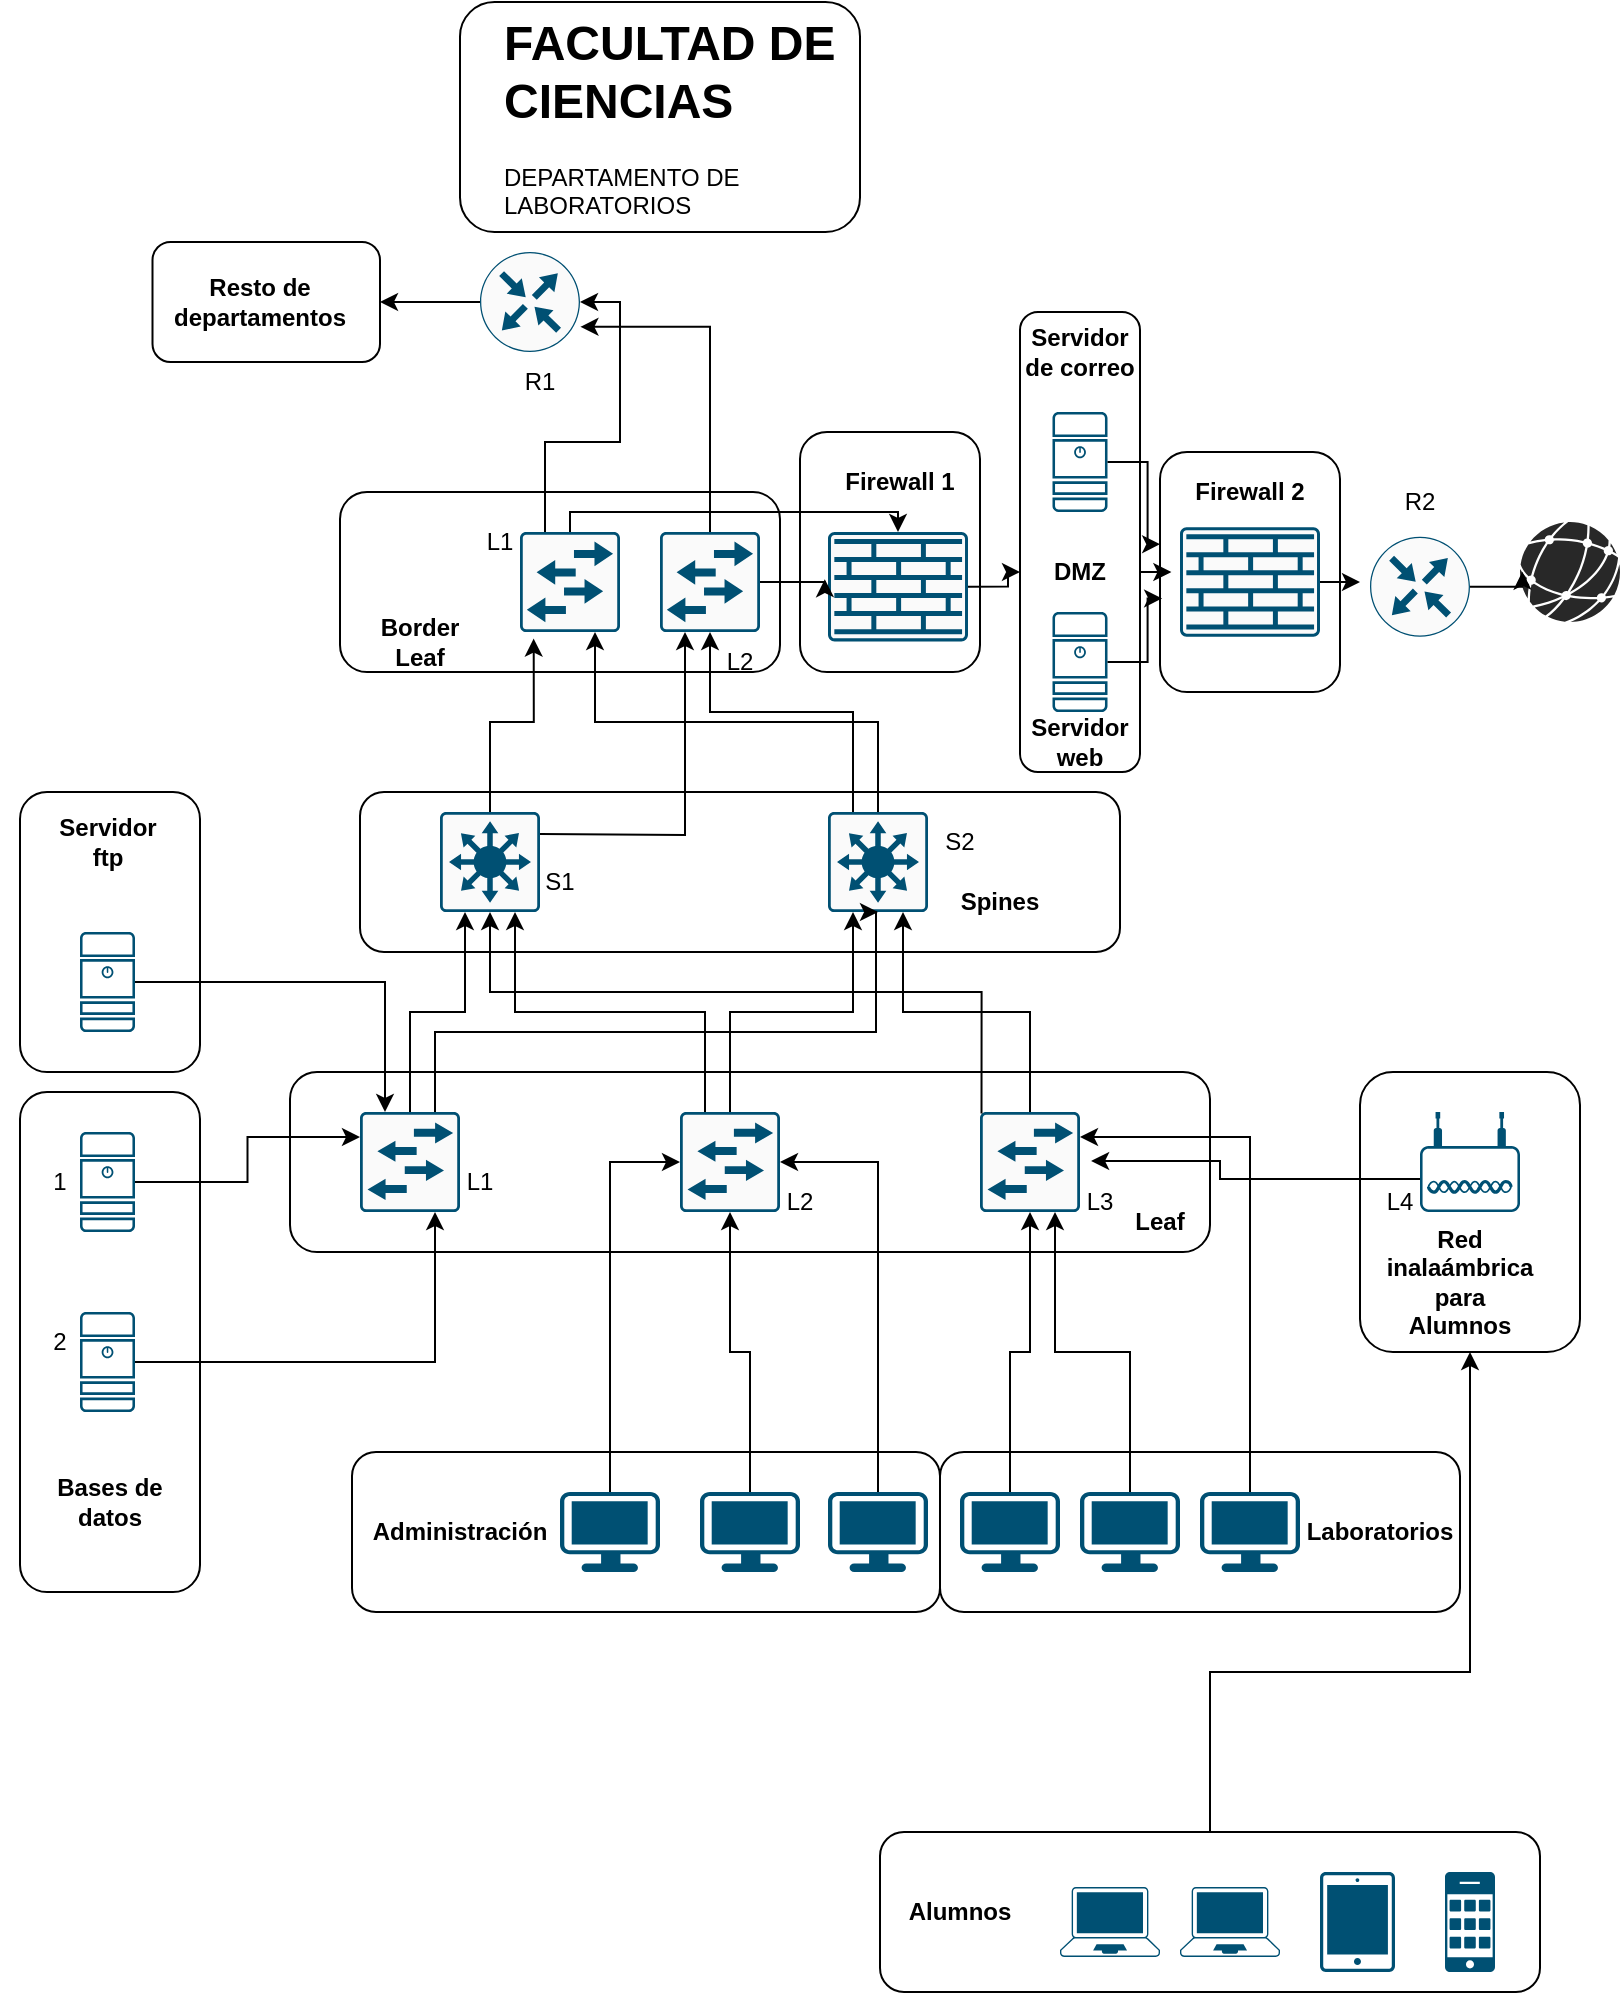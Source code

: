 <mxfile version="26.2.15">
  <diagram name="Page-1" id="e-2AQXyxl9U2zlGf_Pc-">
    <mxGraphModel dx="1678" dy="989" grid="1" gridSize="10" guides="0" tooltips="1" connect="1" arrows="1" fold="1" page="1" pageScale="1" pageWidth="827" pageHeight="1169" math="0" shadow="0">
      <root>
        <mxCell id="0" />
        <mxCell id="1" parent="0" />
        <mxCell id="KaEyTNgm47ZqdqgITIoc-41" value="" style="rounded=1;whiteSpace=wrap;html=1;" parent="1" vertex="1">
          <mxGeometry x="230" y="15" width="200" height="115" as="geometry" />
        </mxCell>
        <mxCell id="KaEyTNgm47ZqdqgITIoc-33" value="" style="rounded=1;whiteSpace=wrap;html=1;direction=south;" parent="1" vertex="1">
          <mxGeometry x="580" y="240" width="90" height="120" as="geometry" />
        </mxCell>
        <mxCell id="KaEyTNgm47ZqdqgITIoc-21" value="" style="rounded=1;whiteSpace=wrap;html=1;direction=south;" parent="1" vertex="1">
          <mxGeometry x="510" y="170" width="60" height="230" as="geometry" />
        </mxCell>
        <mxCell id="KaEyTNgm47ZqdqgITIoc-16" value="" style="rounded=1;whiteSpace=wrap;html=1;direction=south;" parent="1" vertex="1">
          <mxGeometry x="10" y="410" width="90" height="140" as="geometry" />
        </mxCell>
        <mxCell id="KaEyTNgm47ZqdqgITIoc-10" value="" style="rounded=1;whiteSpace=wrap;html=1;direction=south;" parent="1" vertex="1">
          <mxGeometry x="10" y="560" width="90" height="250" as="geometry" />
        </mxCell>
        <mxCell id="P-fe_rDrfP4EoNyJaT5H-2" style="edgeStyle=orthogonalEdgeStyle;rounded=0;orthogonalLoop=1;jettySize=auto;html=1;exitX=0.5;exitY=0;exitDx=0;exitDy=0;entryX=0.5;entryY=1;entryDx=0;entryDy=0;" parent="1" source="KaEyTNgm47ZqdqgITIoc-6" target="RwLCjtJhmah4xKhYauVf-77" edge="1">
          <mxGeometry relative="1" as="geometry">
            <Array as="points">
              <mxPoint x="605" y="850" />
              <mxPoint x="735" y="850" />
            </Array>
          </mxGeometry>
        </mxCell>
        <mxCell id="KaEyTNgm47ZqdqgITIoc-6" value="" style="rounded=1;whiteSpace=wrap;html=1;" parent="1" vertex="1">
          <mxGeometry x="440" y="930" width="330" height="80" as="geometry" />
        </mxCell>
        <mxCell id="RwLCjtJhmah4xKhYauVf-77" value="" style="rounded=1;whiteSpace=wrap;html=1;" parent="1" vertex="1">
          <mxGeometry x="680" y="550" width="110" height="140" as="geometry" />
        </mxCell>
        <mxCell id="RwLCjtJhmah4xKhYauVf-72" value="" style="rounded=1;whiteSpace=wrap;html=1;" parent="1" vertex="1">
          <mxGeometry x="470" y="740" width="260" height="80" as="geometry" />
        </mxCell>
        <mxCell id="RwLCjtJhmah4xKhYauVf-73" value="" style="rounded=1;whiteSpace=wrap;html=1;" parent="1" vertex="1">
          <mxGeometry x="176" y="740" width="294" height="80" as="geometry" />
        </mxCell>
        <mxCell id="RwLCjtJhmah4xKhYauVf-63" value="" style="rounded=1;whiteSpace=wrap;html=1;direction=south;" parent="1" vertex="1">
          <mxGeometry x="400" y="230" width="90" height="120" as="geometry" />
        </mxCell>
        <mxCell id="RwLCjtJhmah4xKhYauVf-60" value="" style="rounded=1;whiteSpace=wrap;html=1;" parent="1" vertex="1">
          <mxGeometry x="170" y="260" width="220" height="90" as="geometry" />
        </mxCell>
        <mxCell id="RwLCjtJhmah4xKhYauVf-58" value="" style="rounded=1;whiteSpace=wrap;html=1;" parent="1" vertex="1">
          <mxGeometry x="180" y="410" width="380" height="80" as="geometry" />
        </mxCell>
        <mxCell id="RwLCjtJhmah4xKhYauVf-54" value="" style="rounded=1;whiteSpace=wrap;html=1;" parent="1" vertex="1">
          <mxGeometry x="145" y="550" width="460" height="90" as="geometry" />
        </mxCell>
        <mxCell id="RwLCjtJhmah4xKhYauVf-1" value="" style="points=[[0.03,0.03,0],[0.5,0,0],[0.97,0.03,0],[1,0.4,0],[0.97,0.745,0],[0.5,1,0],[0.03,0.745,0],[0,0.4,0]];verticalLabelPosition=bottom;sketch=0;html=1;verticalAlign=top;aspect=fixed;align=center;pointerEvents=1;shape=mxgraph.cisco19.workstation;fillColor=#005073;strokeColor=none;" parent="1" vertex="1">
          <mxGeometry x="540" y="760" width="50" height="40" as="geometry" />
        </mxCell>
        <mxCell id="RwLCjtJhmah4xKhYauVf-2" value="" style="points=[[0.03,0.03,0],[0.5,0,0],[0.97,0.03,0],[1,0.4,0],[0.97,0.745,0],[0.5,1,0],[0.03,0.745,0],[0,0.4,0]];verticalLabelPosition=bottom;sketch=0;html=1;verticalAlign=top;aspect=fixed;align=center;pointerEvents=1;shape=mxgraph.cisco19.workstation;fillColor=#005073;strokeColor=none;" parent="1" vertex="1">
          <mxGeometry x="480" y="760" width="50" height="40" as="geometry" />
        </mxCell>
        <mxCell id="RwLCjtJhmah4xKhYauVf-3" value="" style="points=[[0.03,0.03,0],[0.5,0,0],[0.97,0.03,0],[1,0.4,0],[0.97,0.745,0],[0.5,1,0],[0.03,0.745,0],[0,0.4,0]];verticalLabelPosition=bottom;sketch=0;html=1;verticalAlign=top;aspect=fixed;align=center;pointerEvents=1;shape=mxgraph.cisco19.workstation;fillColor=#005073;strokeColor=none;" parent="1" vertex="1">
          <mxGeometry x="600" y="760" width="50" height="40" as="geometry" />
        </mxCell>
        <mxCell id="RwLCjtJhmah4xKhYauVf-6" value="" style="sketch=0;points=[[0.015,0.015,0],[0.985,0.015,0],[0.985,0.985,0],[0.015,0.985,0],[0.25,0,0],[0.5,0,0],[0.75,0,0],[1,0.25,0],[1,0.5,0],[1,0.75,0],[0.75,1,0],[0.5,1,0],[0.25,1,0],[0,0.75,0],[0,0.5,0],[0,0.25,0]];verticalLabelPosition=bottom;html=1;verticalAlign=top;aspect=fixed;align=center;pointerEvents=1;shape=mxgraph.cisco19.rect;prIcon=l3_switch;fillColor=#FAFAFA;strokeColor=#005073;" parent="1" vertex="1">
          <mxGeometry x="220" y="420" width="50" height="50" as="geometry" />
        </mxCell>
        <mxCell id="RwLCjtJhmah4xKhYauVf-7" value="" style="sketch=0;points=[[0.015,0.015,0],[0.985,0.015,0],[0.985,0.985,0],[0.015,0.985,0],[0.25,0,0],[0.5,0,0],[0.75,0,0],[1,0.25,0],[1,0.5,0],[1,0.75,0],[0.75,1,0],[0.5,1,0],[0.25,1,0],[0,0.75,0],[0,0.5,0],[0,0.25,0]];verticalLabelPosition=bottom;html=1;verticalAlign=top;aspect=fixed;align=center;pointerEvents=1;shape=mxgraph.cisco19.rect;prIcon=l3_switch;fillColor=#FAFAFA;strokeColor=#005073;" parent="1" vertex="1">
          <mxGeometry x="414" y="420" width="50" height="50" as="geometry" />
        </mxCell>
        <mxCell id="RwLCjtJhmah4xKhYauVf-8" value="" style="sketch=0;points=[[0.015,0.015,0],[0.985,0.015,0],[0.985,0.985,0],[0.015,0.985,0],[0.25,0,0],[0.5,0,0],[0.75,0,0],[1,0.25,0],[1,0.5,0],[1,0.75,0],[0.75,1,0],[0.5,1,0],[0.25,1,0],[0,0.75,0],[0,0.5,0],[0,0.25,0]];verticalLabelPosition=bottom;html=1;verticalAlign=top;aspect=fixed;align=center;pointerEvents=1;shape=mxgraph.cisco19.rect;prIcon=l2_switch;fillColor=#FAFAFA;strokeColor=#005073;" parent="1" vertex="1">
          <mxGeometry x="180" y="570" width="50" height="50" as="geometry" />
        </mxCell>
        <mxCell id="RwLCjtJhmah4xKhYauVf-9" value="" style="sketch=0;points=[[0.015,0.015,0],[0.985,0.015,0],[0.985,0.985,0],[0.015,0.985,0],[0.25,0,0],[0.5,0,0],[0.75,0,0],[1,0.25,0],[1,0.5,0],[1,0.75,0],[0.75,1,0],[0.5,1,0],[0.25,1,0],[0,0.75,0],[0,0.5,0],[0,0.25,0]];verticalLabelPosition=bottom;html=1;verticalAlign=top;aspect=fixed;align=center;pointerEvents=1;shape=mxgraph.cisco19.rect;prIcon=l2_switch;fillColor=#FAFAFA;strokeColor=#005073;" parent="1" vertex="1">
          <mxGeometry x="340" y="570" width="50" height="50" as="geometry" />
        </mxCell>
        <mxCell id="RwLCjtJhmah4xKhYauVf-10" value="" style="sketch=0;points=[[0.015,0.015,0],[0.985,0.015,0],[0.985,0.985,0],[0.015,0.985,0],[0.25,0,0],[0.5,0,0],[0.75,0,0],[1,0.25,0],[1,0.5,0],[1,0.75,0],[0.75,1,0],[0.5,1,0],[0.25,1,0],[0,0.75,0],[0,0.5,0],[0,0.25,0]];verticalLabelPosition=bottom;html=1;verticalAlign=top;aspect=fixed;align=center;pointerEvents=1;shape=mxgraph.cisco19.server;fillColor=#005073;strokeColor=none;" parent="1" vertex="1">
          <mxGeometry x="40" y="670" width="27.5" height="50" as="geometry" />
        </mxCell>
        <mxCell id="RwLCjtJhmah4xKhYauVf-11" value="" style="sketch=0;points=[[0.015,0.015,0],[0.985,0.015,0],[0.985,0.985,0],[0.015,0.985,0],[0.25,0,0],[0.5,0,0],[0.75,0,0],[1,0.25,0],[1,0.5,0],[1,0.75,0],[0.75,1,0],[0.5,1,0],[0.25,1,0],[0,0.75,0],[0,0.5,0],[0,0.25,0]];verticalLabelPosition=bottom;html=1;verticalAlign=top;aspect=fixed;align=center;pointerEvents=1;shape=mxgraph.cisco19.server;fillColor=#005073;strokeColor=none;" parent="1" vertex="1">
          <mxGeometry x="40" y="580" width="27.5" height="50" as="geometry" />
        </mxCell>
        <mxCell id="RwLCjtJhmah4xKhYauVf-14" value="" style="sketch=0;points=[[0.015,0.015,0],[0.985,0.015,0],[0.985,0.985,0],[0.015,0.985,0],[0.25,0,0],[0.5,0,0],[0.75,0,0],[1,0.25,0],[1,0.5,0],[1,0.75,0],[0.75,1,0],[0.5,1,0],[0.25,1,0],[0,0.75,0],[0,0.5,0],[0,0.25,0]];verticalLabelPosition=bottom;html=1;verticalAlign=top;aspect=fixed;align=center;pointerEvents=1;shape=mxgraph.cisco19.rect;prIcon=l2_switch;fillColor=#FAFAFA;strokeColor=#005073;" parent="1" vertex="1">
          <mxGeometry x="490" y="570" width="50" height="50" as="geometry" />
        </mxCell>
        <mxCell id="RwLCjtJhmah4xKhYauVf-17" value="" style="sketch=0;points=[[0.5,0,0],[1,0.5,0],[0.5,1,0],[0,0.5,0],[0.145,0.145,0],[0.856,0.145,0],[0.855,0.856,0],[0.145,0.855,0]];verticalLabelPosition=bottom;html=1;verticalAlign=top;aspect=fixed;align=center;pointerEvents=1;shape=mxgraph.cisco19.rect;prIcon=router;fillColor=#FAFAFA;strokeColor=#005073;" parent="1" vertex="1">
          <mxGeometry x="685" y="282.35" width="50" height="50" as="geometry" />
        </mxCell>
        <mxCell id="KaEyTNgm47ZqdqgITIoc-39" style="edgeStyle=orthogonalEdgeStyle;rounded=0;orthogonalLoop=1;jettySize=auto;html=1;exitX=1;exitY=0.5;exitDx=0;exitDy=0;exitPerimeter=0;" parent="1" source="RwLCjtJhmah4xKhYauVf-18" edge="1">
          <mxGeometry relative="1" as="geometry">
            <mxPoint x="680.0" y="305.051" as="targetPoint" />
          </mxGeometry>
        </mxCell>
        <mxCell id="RwLCjtJhmah4xKhYauVf-18" value="" style="sketch=0;points=[[0.015,0.015,0],[0.985,0.015,0],[0.985,0.985,0],[0.015,0.985,0],[0.25,0,0],[0.5,0,0],[0.75,0,0],[1,0.25,0],[1,0.5,0],[1,0.75,0],[0.75,1,0],[0.5,1,0],[0.25,1,0],[0,0.75,0],[0,0.5,0],[0,0.25,0]];verticalLabelPosition=bottom;html=1;verticalAlign=top;aspect=fixed;align=center;pointerEvents=1;shape=mxgraph.cisco19.rect;prIcon=firewall;fillColor=#FAFAFA;strokeColor=#005073;" parent="1" vertex="1">
          <mxGeometry x="590" y="277.65" width="70" height="54.69" as="geometry" />
        </mxCell>
        <mxCell id="RwLCjtJhmah4xKhYauVf-19" value="" style="verticalLabelPosition=bottom;sketch=0;html=1;fillColor=#282828;strokeColor=none;verticalAlign=top;pointerEvents=1;align=center;shape=mxgraph.cisco_safe.security_icons.web;" parent="1" vertex="1">
          <mxGeometry x="760" y="275" width="50" height="50" as="geometry" />
        </mxCell>
        <mxCell id="RwLCjtJhmah4xKhYauVf-21" style="edgeStyle=orthogonalEdgeStyle;rounded=0;orthogonalLoop=1;jettySize=auto;html=1;exitX=1;exitY=0.5;exitDx=0;exitDy=0;exitPerimeter=0;entryX=0;entryY=0.25;entryDx=0;entryDy=0;entryPerimeter=0;" parent="1" source="RwLCjtJhmah4xKhYauVf-11" target="RwLCjtJhmah4xKhYauVf-8" edge="1">
          <mxGeometry relative="1" as="geometry" />
        </mxCell>
        <mxCell id="RwLCjtJhmah4xKhYauVf-22" style="edgeStyle=orthogonalEdgeStyle;rounded=0;orthogonalLoop=1;jettySize=auto;html=1;exitX=1;exitY=0.5;exitDx=0;exitDy=0;exitPerimeter=0;entryX=0.75;entryY=1;entryDx=0;entryDy=0;entryPerimeter=0;" parent="1" source="RwLCjtJhmah4xKhYauVf-10" target="RwLCjtJhmah4xKhYauVf-8" edge="1">
          <mxGeometry relative="1" as="geometry" />
        </mxCell>
        <mxCell id="RwLCjtJhmah4xKhYauVf-23" style="edgeStyle=orthogonalEdgeStyle;rounded=0;orthogonalLoop=1;jettySize=auto;html=1;exitX=0.5;exitY=0;exitDx=0;exitDy=0;exitPerimeter=0;entryX=0.5;entryY=1;entryDx=0;entryDy=0;entryPerimeter=0;" parent="1" source="RwLCjtJhmah4xKhYauVf-2" target="RwLCjtJhmah4xKhYauVf-14" edge="1">
          <mxGeometry relative="1" as="geometry" />
        </mxCell>
        <mxCell id="RwLCjtJhmah4xKhYauVf-24" style="edgeStyle=orthogonalEdgeStyle;rounded=0;orthogonalLoop=1;jettySize=auto;html=1;exitX=0.5;exitY=0;exitDx=0;exitDy=0;exitPerimeter=0;entryX=0.75;entryY=1;entryDx=0;entryDy=0;entryPerimeter=0;" parent="1" source="RwLCjtJhmah4xKhYauVf-1" target="RwLCjtJhmah4xKhYauVf-14" edge="1">
          <mxGeometry relative="1" as="geometry" />
        </mxCell>
        <mxCell id="RwLCjtJhmah4xKhYauVf-25" style="edgeStyle=orthogonalEdgeStyle;rounded=0;orthogonalLoop=1;jettySize=auto;html=1;exitX=0.5;exitY=0;exitDx=0;exitDy=0;exitPerimeter=0;entryX=1;entryY=0.25;entryDx=0;entryDy=0;entryPerimeter=0;" parent="1" source="RwLCjtJhmah4xKhYauVf-3" target="RwLCjtJhmah4xKhYauVf-14" edge="1">
          <mxGeometry relative="1" as="geometry" />
        </mxCell>
        <mxCell id="RwLCjtJhmah4xKhYauVf-27" value="" style="points=[[0.03,0.03,0],[0.5,0,0],[0.97,0.03,0],[1,0.4,0],[0.97,0.745,0],[0.5,1,0],[0.03,0.745,0],[0,0.4,0]];verticalLabelPosition=bottom;sketch=0;html=1;verticalAlign=top;aspect=fixed;align=center;pointerEvents=1;shape=mxgraph.cisco19.workstation;fillColor=#005073;strokeColor=none;" parent="1" vertex="1">
          <mxGeometry x="350" y="760" width="50" height="40" as="geometry" />
        </mxCell>
        <mxCell id="RwLCjtJhmah4xKhYauVf-28" value="" style="points=[[0.03,0.03,0],[0.5,0,0],[0.97,0.03,0],[1,0.4,0],[0.97,0.745,0],[0.5,1,0],[0.03,0.745,0],[0,0.4,0]];verticalLabelPosition=bottom;sketch=0;html=1;verticalAlign=top;aspect=fixed;align=center;pointerEvents=1;shape=mxgraph.cisco19.workstation;fillColor=#005073;strokeColor=none;" parent="1" vertex="1">
          <mxGeometry x="414" y="760" width="50" height="40" as="geometry" />
        </mxCell>
        <mxCell id="RwLCjtJhmah4xKhYauVf-29" value="" style="points=[[0.03,0.03,0],[0.5,0,0],[0.97,0.03,0],[1,0.4,0],[0.97,0.745,0],[0.5,1,0],[0.03,0.745,0],[0,0.4,0]];verticalLabelPosition=bottom;sketch=0;html=1;verticalAlign=top;aspect=fixed;align=center;pointerEvents=1;shape=mxgraph.cisco19.workstation;fillColor=#005073;strokeColor=none;" parent="1" vertex="1">
          <mxGeometry x="280" y="760" width="50" height="40" as="geometry" />
        </mxCell>
        <mxCell id="RwLCjtJhmah4xKhYauVf-30" style="edgeStyle=orthogonalEdgeStyle;rounded=0;orthogonalLoop=1;jettySize=auto;html=1;exitX=0.5;exitY=0;exitDx=0;exitDy=0;exitPerimeter=0;entryX=0;entryY=0.5;entryDx=0;entryDy=0;entryPerimeter=0;" parent="1" source="RwLCjtJhmah4xKhYauVf-29" target="RwLCjtJhmah4xKhYauVf-9" edge="1">
          <mxGeometry relative="1" as="geometry" />
        </mxCell>
        <mxCell id="RwLCjtJhmah4xKhYauVf-31" style="edgeStyle=orthogonalEdgeStyle;rounded=0;orthogonalLoop=1;jettySize=auto;html=1;exitX=0.5;exitY=0;exitDx=0;exitDy=0;exitPerimeter=0;entryX=0.5;entryY=1;entryDx=0;entryDy=0;entryPerimeter=0;" parent="1" source="RwLCjtJhmah4xKhYauVf-27" target="RwLCjtJhmah4xKhYauVf-9" edge="1">
          <mxGeometry relative="1" as="geometry" />
        </mxCell>
        <mxCell id="RwLCjtJhmah4xKhYauVf-32" style="edgeStyle=orthogonalEdgeStyle;rounded=0;orthogonalLoop=1;jettySize=auto;html=1;exitX=0.5;exitY=0;exitDx=0;exitDy=0;exitPerimeter=0;entryX=1;entryY=0.5;entryDx=0;entryDy=0;entryPerimeter=0;" parent="1" source="RwLCjtJhmah4xKhYauVf-28" target="RwLCjtJhmah4xKhYauVf-9" edge="1">
          <mxGeometry relative="1" as="geometry" />
        </mxCell>
        <mxCell id="RwLCjtJhmah4xKhYauVf-41" style="edgeStyle=orthogonalEdgeStyle;rounded=0;orthogonalLoop=1;jettySize=auto;html=1;exitX=0.5;exitY=0;exitDx=0;exitDy=0;exitPerimeter=0;entryX=0.25;entryY=1;entryDx=0;entryDy=0;entryPerimeter=0;" parent="1" source="RwLCjtJhmah4xKhYauVf-8" target="RwLCjtJhmah4xKhYauVf-6" edge="1">
          <mxGeometry relative="1" as="geometry" />
        </mxCell>
        <mxCell id="RwLCjtJhmah4xKhYauVf-42" style="edgeStyle=orthogonalEdgeStyle;rounded=0;orthogonalLoop=1;jettySize=auto;html=1;exitX=0.75;exitY=0;exitDx=0;exitDy=0;exitPerimeter=0;entryX=0.5;entryY=1;entryDx=0;entryDy=0;entryPerimeter=0;" parent="1" source="RwLCjtJhmah4xKhYauVf-8" target="RwLCjtJhmah4xKhYauVf-7" edge="1">
          <mxGeometry relative="1" as="geometry">
            <Array as="points">
              <mxPoint x="218" y="530" />
              <mxPoint x="438" y="530" />
              <mxPoint x="438" y="470" />
            </Array>
          </mxGeometry>
        </mxCell>
        <mxCell id="RwLCjtJhmah4xKhYauVf-43" style="edgeStyle=orthogonalEdgeStyle;rounded=0;orthogonalLoop=1;jettySize=auto;html=1;exitX=0.25;exitY=0;exitDx=0;exitDy=0;exitPerimeter=0;entryX=0.75;entryY=1;entryDx=0;entryDy=0;entryPerimeter=0;" parent="1" source="RwLCjtJhmah4xKhYauVf-9" target="RwLCjtJhmah4xKhYauVf-6" edge="1">
          <mxGeometry relative="1" as="geometry" />
        </mxCell>
        <mxCell id="RwLCjtJhmah4xKhYauVf-44" style="edgeStyle=orthogonalEdgeStyle;rounded=0;orthogonalLoop=1;jettySize=auto;html=1;exitX=0.5;exitY=0;exitDx=0;exitDy=0;exitPerimeter=0;entryX=0.25;entryY=1;entryDx=0;entryDy=0;entryPerimeter=0;" parent="1" source="RwLCjtJhmah4xKhYauVf-9" target="RwLCjtJhmah4xKhYauVf-7" edge="1">
          <mxGeometry relative="1" as="geometry" />
        </mxCell>
        <mxCell id="RwLCjtJhmah4xKhYauVf-45" style="edgeStyle=orthogonalEdgeStyle;rounded=0;orthogonalLoop=1;jettySize=auto;html=1;exitX=0.5;exitY=0;exitDx=0;exitDy=0;exitPerimeter=0;entryX=0.75;entryY=1;entryDx=0;entryDy=0;entryPerimeter=0;" parent="1" source="RwLCjtJhmah4xKhYauVf-14" target="RwLCjtJhmah4xKhYauVf-7" edge="1">
          <mxGeometry relative="1" as="geometry" />
        </mxCell>
        <mxCell id="RwLCjtJhmah4xKhYauVf-46" style="edgeStyle=orthogonalEdgeStyle;rounded=0;orthogonalLoop=1;jettySize=auto;html=1;exitX=0.015;exitY=0.015;exitDx=0;exitDy=0;exitPerimeter=0;entryX=0.5;entryY=1;entryDx=0;entryDy=0;entryPerimeter=0;" parent="1" source="RwLCjtJhmah4xKhYauVf-14" target="RwLCjtJhmah4xKhYauVf-6" edge="1">
          <mxGeometry relative="1" as="geometry">
            <Array as="points">
              <mxPoint x="491" y="510" />
              <mxPoint x="245" y="510" />
            </Array>
          </mxGeometry>
        </mxCell>
        <mxCell id="RwLCjtJhmah4xKhYauVf-47" value="" style="sketch=0;points=[[0.015,0.015,0],[0.985,0.015,0],[0.985,0.985,0],[0.015,0.985,0],[0.25,0,0],[0.5,0,0],[0.75,0,0],[1,0.25,0],[1,0.5,0],[1,0.75,0],[0.75,1,0],[0.5,1,0],[0.25,1,0],[0,0.75,0],[0,0.5,0],[0,0.25,0]];verticalLabelPosition=bottom;html=1;verticalAlign=top;aspect=fixed;align=center;pointerEvents=1;shape=mxgraph.cisco19.rect;prIcon=workgroup_switch;fillColor=#FAFAFA;strokeColor=#005073;" parent="1" vertex="1">
          <mxGeometry x="260" y="280" width="50" height="50" as="geometry" />
        </mxCell>
        <mxCell id="RwLCjtJhmah4xKhYauVf-48" style="edgeStyle=orthogonalEdgeStyle;rounded=0;orthogonalLoop=1;jettySize=auto;html=1;exitX=0.5;exitY=0;exitDx=0;exitDy=0;exitPerimeter=0;entryX=0.137;entryY=1.066;entryDx=0;entryDy=0;entryPerimeter=0;" parent="1" source="RwLCjtJhmah4xKhYauVf-6" target="RwLCjtJhmah4xKhYauVf-47" edge="1">
          <mxGeometry relative="1" as="geometry" />
        </mxCell>
        <mxCell id="RwLCjtJhmah4xKhYauVf-49" style="edgeStyle=orthogonalEdgeStyle;rounded=0;orthogonalLoop=1;jettySize=auto;html=1;exitX=0.5;exitY=0;exitDx=0;exitDy=0;exitPerimeter=0;entryX=0.75;entryY=1;entryDx=0;entryDy=0;entryPerimeter=0;" parent="1" source="RwLCjtJhmah4xKhYauVf-7" target="RwLCjtJhmah4xKhYauVf-47" edge="1">
          <mxGeometry relative="1" as="geometry">
            <Array as="points">
              <mxPoint x="439" y="375" />
              <mxPoint x="297" y="375" />
            </Array>
          </mxGeometry>
        </mxCell>
        <mxCell id="RwLCjtJhmah4xKhYauVf-53" style="edgeStyle=orthogonalEdgeStyle;rounded=0;orthogonalLoop=1;jettySize=auto;html=1;exitX=1;exitY=0.5;exitDx=0;exitDy=0;exitPerimeter=0;entryX=0.023;entryY=0.497;entryDx=0;entryDy=0;entryPerimeter=0;" parent="1" source="RwLCjtJhmah4xKhYauVf-17" target="RwLCjtJhmah4xKhYauVf-19" edge="1">
          <mxGeometry relative="1" as="geometry" />
        </mxCell>
        <mxCell id="RwLCjtJhmah4xKhYauVf-55" value="&lt;b&gt;Leaf&lt;/b&gt;" style="text;html=1;align=center;verticalAlign=middle;whiteSpace=wrap;rounded=0;" parent="1" vertex="1">
          <mxGeometry x="550" y="610" width="60" height="30" as="geometry" />
        </mxCell>
        <mxCell id="RwLCjtJhmah4xKhYauVf-59" value="&lt;b&gt;Spines&lt;/b&gt;" style="text;html=1;align=center;verticalAlign=middle;whiteSpace=wrap;rounded=0;" parent="1" vertex="1">
          <mxGeometry x="470" y="450" width="60" height="30" as="geometry" />
        </mxCell>
        <mxCell id="RwLCjtJhmah4xKhYauVf-61" value="&lt;b&gt;Border Leaf&lt;/b&gt;" style="text;html=1;align=center;verticalAlign=middle;whiteSpace=wrap;rounded=0;" parent="1" vertex="1">
          <mxGeometry x="180" y="320" width="60" height="30" as="geometry" />
        </mxCell>
        <mxCell id="RwLCjtJhmah4xKhYauVf-62" value="&lt;b&gt;Firewall 2&lt;/b&gt;" style="text;html=1;align=center;verticalAlign=middle;whiteSpace=wrap;rounded=0;" parent="1" vertex="1">
          <mxGeometry x="595" y="245" width="60" height="30" as="geometry" />
        </mxCell>
        <mxCell id="RwLCjtJhmah4xKhYauVf-69" value="" style="points=[[0.03,0.36,0],[0.18,0,0],[0.5,0.34,0],[0.82,0,0],[0.97,0.36,0],[1,0.67,0],[0.975,0.975,0],[0.5,1,0],[0.025,0.975,0],[0,0.67,0]];verticalLabelPosition=bottom;sketch=0;html=1;verticalAlign=top;aspect=fixed;align=center;pointerEvents=1;shape=mxgraph.cisco19.wireless_access_point;fillColor=#005073;strokeColor=none;" parent="1" vertex="1">
          <mxGeometry x="710" y="570" width="50" height="50" as="geometry" />
        </mxCell>
        <mxCell id="RwLCjtJhmah4xKhYauVf-70" style="edgeStyle=orthogonalEdgeStyle;rounded=0;orthogonalLoop=1;jettySize=auto;html=1;exitX=0;exitY=0.67;exitDx=0;exitDy=0;exitPerimeter=0;entryX=1.111;entryY=0.49;entryDx=0;entryDy=0;entryPerimeter=0;" parent="1" source="RwLCjtJhmah4xKhYauVf-69" target="RwLCjtJhmah4xKhYauVf-14" edge="1">
          <mxGeometry relative="1" as="geometry">
            <Array as="points">
              <mxPoint x="610" y="604" />
              <mxPoint x="610" y="594" />
            </Array>
          </mxGeometry>
        </mxCell>
        <mxCell id="RwLCjtJhmah4xKhYauVf-75" value="&lt;b&gt;Laboratorios&lt;/b&gt;" style="text;html=1;align=center;verticalAlign=middle;whiteSpace=wrap;rounded=0;" parent="1" vertex="1">
          <mxGeometry x="660" y="765" width="60" height="30" as="geometry" />
        </mxCell>
        <mxCell id="RwLCjtJhmah4xKhYauVf-76" value="&lt;b&gt;Administración&lt;/b&gt;" style="text;html=1;align=center;verticalAlign=middle;whiteSpace=wrap;rounded=0;" parent="1" vertex="1">
          <mxGeometry x="200" y="765" width="60" height="30" as="geometry" />
        </mxCell>
        <mxCell id="RwLCjtJhmah4xKhYauVf-78" value="&lt;b&gt;Red inalaámbrica para Alumnos&lt;/b&gt;" style="text;html=1;align=center;verticalAlign=middle;whiteSpace=wrap;rounded=0;" parent="1" vertex="1">
          <mxGeometry x="700" y="640" width="60" height="30" as="geometry" />
        </mxCell>
        <mxCell id="RwLCjtJhmah4xKhYauVf-79" value="" style="sketch=0;points=[[0.5,0,0],[1,0.5,0],[0.5,1,0],[0,0.5,0],[0.145,0.145,0],[0.856,0.145,0],[0.855,0.856,0],[0.145,0.855,0]];verticalLabelPosition=bottom;html=1;verticalAlign=top;aspect=fixed;align=center;pointerEvents=1;shape=mxgraph.cisco19.rect;prIcon=router;fillColor=#FAFAFA;strokeColor=#005073;" parent="1" vertex="1">
          <mxGeometry x="240" y="140" width="50" height="50" as="geometry" />
        </mxCell>
        <mxCell id="RwLCjtJhmah4xKhYauVf-80" style="edgeStyle=orthogonalEdgeStyle;rounded=0;orthogonalLoop=1;jettySize=auto;html=1;exitX=0.25;exitY=0;exitDx=0;exitDy=0;exitPerimeter=0;entryX=1;entryY=0.5;entryDx=0;entryDy=0;entryPerimeter=0;" parent="1" source="RwLCjtJhmah4xKhYauVf-47" target="RwLCjtJhmah4xKhYauVf-79" edge="1">
          <mxGeometry relative="1" as="geometry" />
        </mxCell>
        <mxCell id="RwLCjtJhmah4xKhYauVf-83" value="" style="edgeStyle=orthogonalEdgeStyle;rounded=0;orthogonalLoop=1;jettySize=auto;html=1;exitX=0;exitY=0.5;exitDx=0;exitDy=0;exitPerimeter=0;" parent="1" source="RwLCjtJhmah4xKhYauVf-79" target="RwLCjtJhmah4xKhYauVf-82" edge="1">
          <mxGeometry relative="1" as="geometry">
            <mxPoint x="110" y="165" as="targetPoint" />
            <mxPoint x="240" y="165" as="sourcePoint" />
          </mxGeometry>
        </mxCell>
        <mxCell id="RwLCjtJhmah4xKhYauVf-82" value="" style="rounded=1;whiteSpace=wrap;html=1;" parent="1" vertex="1">
          <mxGeometry x="76.25" y="135" width="113.75" height="60" as="geometry" />
        </mxCell>
        <mxCell id="RwLCjtJhmah4xKhYauVf-84" value="&lt;b&gt;Resto de departamentos&lt;/b&gt;" style="text;html=1;align=center;verticalAlign=middle;whiteSpace=wrap;rounded=0;" parent="1" vertex="1">
          <mxGeometry x="100" y="150" width="60" height="30" as="geometry" />
        </mxCell>
        <mxCell id="KaEyTNgm47ZqdqgITIoc-27" style="edgeStyle=orthogonalEdgeStyle;rounded=0;orthogonalLoop=1;jettySize=auto;html=1;exitX=1;exitY=0.5;exitDx=0;exitDy=0;exitPerimeter=0;" parent="1" source="KaEyTNgm47ZqdqgITIoc-1" target="KaEyTNgm47ZqdqgITIoc-23" edge="1">
          <mxGeometry relative="1" as="geometry">
            <mxPoint x="500" y="307.571" as="targetPoint" />
          </mxGeometry>
        </mxCell>
        <mxCell id="KaEyTNgm47ZqdqgITIoc-1" value="" style="sketch=0;points=[[0.015,0.015,0],[0.985,0.015,0],[0.985,0.985,0],[0.015,0.985,0],[0.25,0,0],[0.5,0,0],[0.75,0,0],[1,0.25,0],[1,0.5,0],[1,0.75,0],[0.75,1,0],[0.5,1,0],[0.25,1,0],[0,0.75,0],[0,0.5,0],[0,0.25,0]];verticalLabelPosition=bottom;html=1;verticalAlign=top;aspect=fixed;align=center;pointerEvents=1;shape=mxgraph.cisco19.rect;prIcon=firewall;fillColor=#FAFAFA;strokeColor=#005073;" parent="1" vertex="1">
          <mxGeometry x="414" y="280" width="70" height="54.69" as="geometry" />
        </mxCell>
        <mxCell id="KaEyTNgm47ZqdqgITIoc-3" value="" style="points=[[0.13,0.02,0],[0.5,0,0],[0.87,0.02,0],[0.885,0.4,0],[0.985,0.985,0],[0.5,1,0],[0.015,0.985,0],[0.115,0.4,0]];verticalLabelPosition=bottom;sketch=0;html=1;verticalAlign=top;aspect=fixed;align=center;pointerEvents=1;shape=mxgraph.cisco19.laptop;fillColor=#005073;strokeColor=none;" parent="1" vertex="1">
          <mxGeometry x="590" y="957.5" width="50" height="35" as="geometry" />
        </mxCell>
        <mxCell id="KaEyTNgm47ZqdqgITIoc-4" value="" style="sketch=0;points=[[0.015,0.015,0],[0.985,0.015,0],[0.985,0.985,0],[0.015,0.985,0],[0.25,0,0],[0.5,0,0],[0.75,0,0],[1,0.25,0],[1,0.5,0],[1,0.75,0],[0.75,1,0],[0.5,1,0],[0.25,1,0],[0,0.75,0],[0,0.5,0],[0,0.25,0]];verticalLabelPosition=bottom;html=1;verticalAlign=top;aspect=fixed;align=center;pointerEvents=1;shape=mxgraph.cisco19.handheld;fillColor=#005073;strokeColor=none;" parent="1" vertex="1">
          <mxGeometry x="660" y="950" width="37.5" height="50" as="geometry" />
        </mxCell>
        <mxCell id="KaEyTNgm47ZqdqgITIoc-5" value="" style="sketch=0;points=[[0.015,0.015,0],[0.985,0.015,0],[0.985,0.985,0],[0.015,0.985,0],[0.25,0,0],[0.5,0,0],[0.75,0,0],[1,0.25,0],[1,0.5,0],[1,0.75,0],[0.75,1,0],[0.5,1,0],[0.25,1,0],[0,0.75,0],[0,0.5,0],[0,0.25,0]];verticalLabelPosition=bottom;html=1;verticalAlign=top;aspect=fixed;align=center;pointerEvents=1;shape=mxgraph.cisco19.cell_phone;fillColor=#005073;strokeColor=none;" parent="1" vertex="1">
          <mxGeometry x="722.5" y="950" width="25" height="50" as="geometry" />
        </mxCell>
        <mxCell id="KaEyTNgm47ZqdqgITIoc-7" value="&lt;b&gt;Alumnos&lt;/b&gt;" style="text;html=1;align=center;verticalAlign=middle;whiteSpace=wrap;rounded=0;" parent="1" vertex="1">
          <mxGeometry x="450" y="955" width="60" height="30" as="geometry" />
        </mxCell>
        <mxCell id="KaEyTNgm47ZqdqgITIoc-8" value="" style="points=[[0.13,0.02,0],[0.5,0,0],[0.87,0.02,0],[0.885,0.4,0],[0.985,0.985,0],[0.5,1,0],[0.015,0.985,0],[0.115,0.4,0]];verticalLabelPosition=bottom;sketch=0;html=1;verticalAlign=top;aspect=fixed;align=center;pointerEvents=1;shape=mxgraph.cisco19.laptop;fillColor=#005073;strokeColor=none;" parent="1" vertex="1">
          <mxGeometry x="530" y="957.5" width="50" height="35" as="geometry" />
        </mxCell>
        <mxCell id="KaEyTNgm47ZqdqgITIoc-11" value="&lt;b&gt;Bases de datos&lt;/b&gt;" style="text;html=1;align=center;verticalAlign=middle;whiteSpace=wrap;rounded=0;" parent="1" vertex="1">
          <mxGeometry x="25" y="750" width="60" height="30" as="geometry" />
        </mxCell>
        <mxCell id="KaEyTNgm47ZqdqgITIoc-15" value="" style="sketch=0;points=[[0.015,0.015,0],[0.985,0.015,0],[0.985,0.985,0],[0.015,0.985,0],[0.25,0,0],[0.5,0,0],[0.75,0,0],[1,0.25,0],[1,0.5,0],[1,0.75,0],[0.75,1,0],[0.5,1,0],[0.25,1,0],[0,0.75,0],[0,0.5,0],[0,0.25,0]];verticalLabelPosition=bottom;html=1;verticalAlign=top;aspect=fixed;align=center;pointerEvents=1;shape=mxgraph.cisco19.server;fillColor=#005073;strokeColor=none;" parent="1" vertex="1">
          <mxGeometry x="40" y="480" width="27.5" height="50" as="geometry" />
        </mxCell>
        <mxCell id="KaEyTNgm47ZqdqgITIoc-17" value="&lt;b&gt;Servidor ftp&lt;/b&gt;" style="text;html=1;align=center;verticalAlign=middle;whiteSpace=wrap;rounded=0;" parent="1" vertex="1">
          <mxGeometry x="23.75" y="420" width="60" height="30" as="geometry" />
        </mxCell>
        <mxCell id="KaEyTNgm47ZqdqgITIoc-19" value="" style="sketch=0;points=[[0.015,0.015,0],[0.985,0.015,0],[0.985,0.985,0],[0.015,0.985,0],[0.25,0,0],[0.5,0,0],[0.75,0,0],[1,0.25,0],[1,0.5,0],[1,0.75,0],[0.75,1,0],[0.5,1,0],[0.25,1,0],[0,0.75,0],[0,0.5,0],[0,0.25,0]];verticalLabelPosition=bottom;html=1;verticalAlign=top;aspect=fixed;align=center;pointerEvents=1;shape=mxgraph.cisco19.server;fillColor=#005073;strokeColor=none;" parent="1" vertex="1">
          <mxGeometry x="526.25" y="320" width="27.5" height="50" as="geometry" />
        </mxCell>
        <mxCell id="KaEyTNgm47ZqdqgITIoc-20" value="" style="sketch=0;points=[[0.015,0.015,0],[0.985,0.015,0],[0.985,0.985,0],[0.015,0.985,0],[0.25,0,0],[0.5,0,0],[0.75,0,0],[1,0.25,0],[1,0.5,0],[1,0.75,0],[0.75,1,0],[0.5,1,0],[0.25,1,0],[0,0.75,0],[0,0.5,0],[0,0.25,0]];verticalLabelPosition=bottom;html=1;verticalAlign=top;aspect=fixed;align=center;pointerEvents=1;shape=mxgraph.cisco19.server;fillColor=#005073;strokeColor=none;" parent="1" vertex="1">
          <mxGeometry x="526.25" y="220" width="27.5" height="50" as="geometry" />
        </mxCell>
        <mxCell id="KaEyTNgm47ZqdqgITIoc-23" value="&lt;b&gt;DMZ&lt;/b&gt;" style="text;html=1;align=center;verticalAlign=middle;whiteSpace=wrap;rounded=0;" parent="1" vertex="1">
          <mxGeometry x="510" y="285" width="60" height="30" as="geometry" />
        </mxCell>
        <mxCell id="KaEyTNgm47ZqdqgITIoc-30" value="&lt;b&gt;Servidor web&lt;/b&gt;" style="text;html=1;align=center;verticalAlign=middle;whiteSpace=wrap;rounded=0;" parent="1" vertex="1">
          <mxGeometry x="510" y="370" width="60" height="30" as="geometry" />
        </mxCell>
        <mxCell id="KaEyTNgm47ZqdqgITIoc-31" value="&lt;b&gt;Servidor de correo&lt;/b&gt;" style="text;html=1;align=center;verticalAlign=middle;whiteSpace=wrap;rounded=0;" parent="1" vertex="1">
          <mxGeometry x="510" y="175" width="60" height="30" as="geometry" />
        </mxCell>
        <mxCell id="KaEyTNgm47ZqdqgITIoc-32" style="edgeStyle=orthogonalEdgeStyle;rounded=0;orthogonalLoop=1;jettySize=auto;html=1;exitX=1;exitY=0.5;exitDx=0;exitDy=0;entryX=-0.062;entryY=0.412;entryDx=0;entryDy=0;entryPerimeter=0;" parent="1" source="KaEyTNgm47ZqdqgITIoc-23" target="RwLCjtJhmah4xKhYauVf-18" edge="1">
          <mxGeometry relative="1" as="geometry" />
        </mxCell>
        <mxCell id="KaEyTNgm47ZqdqgITIoc-34" value="&lt;b&gt;Firewall 1&lt;/b&gt;" style="text;html=1;align=center;verticalAlign=middle;whiteSpace=wrap;rounded=0;" parent="1" vertex="1">
          <mxGeometry x="420" y="240" width="60" height="30" as="geometry" />
        </mxCell>
        <mxCell id="KaEyTNgm47ZqdqgITIoc-35" style="edgeStyle=orthogonalEdgeStyle;rounded=0;orthogonalLoop=1;jettySize=auto;html=1;exitX=1;exitY=0.5;exitDx=0;exitDy=0;exitPerimeter=0;entryX=-0.023;entryY=0.431;entryDx=0;entryDy=0;entryPerimeter=0;" parent="1" source="PPis1qjl9DVKednVu2a5-1" target="KaEyTNgm47ZqdqgITIoc-1" edge="1">
          <mxGeometry relative="1" as="geometry" />
        </mxCell>
        <mxCell id="KaEyTNgm47ZqdqgITIoc-36" style="edgeStyle=orthogonalEdgeStyle;rounded=0;orthogonalLoop=1;jettySize=auto;html=1;exitX=1;exitY=0.5;exitDx=0;exitDy=0;exitPerimeter=0;entryX=0.25;entryY=0;entryDx=0;entryDy=0;entryPerimeter=0;" parent="1" source="KaEyTNgm47ZqdqgITIoc-15" target="RwLCjtJhmah4xKhYauVf-8" edge="1">
          <mxGeometry relative="1" as="geometry" />
        </mxCell>
        <mxCell id="KaEyTNgm47ZqdqgITIoc-37" style="edgeStyle=orthogonalEdgeStyle;rounded=0;orthogonalLoop=1;jettySize=auto;html=1;exitX=1;exitY=0.5;exitDx=0;exitDy=0;exitPerimeter=0;entryX=0.384;entryY=0.999;entryDx=0;entryDy=0;entryPerimeter=0;" parent="1" source="KaEyTNgm47ZqdqgITIoc-20" target="KaEyTNgm47ZqdqgITIoc-33" edge="1">
          <mxGeometry relative="1" as="geometry" />
        </mxCell>
        <mxCell id="KaEyTNgm47ZqdqgITIoc-38" style="edgeStyle=orthogonalEdgeStyle;rounded=0;orthogonalLoop=1;jettySize=auto;html=1;exitX=1;exitY=0.5;exitDx=0;exitDy=0;exitPerimeter=0;entryX=0.61;entryY=0.988;entryDx=0;entryDy=0;entryPerimeter=0;" parent="1" source="KaEyTNgm47ZqdqgITIoc-19" target="KaEyTNgm47ZqdqgITIoc-33" edge="1">
          <mxGeometry relative="1" as="geometry" />
        </mxCell>
        <mxCell id="KaEyTNgm47ZqdqgITIoc-40" value="&lt;h1 style=&quot;margin-top: 0px;&quot;&gt;FACULTAD DE CIENCIAS&lt;/h1&gt;&lt;div&gt;DEPARTAMENTO DE LABORATORIOS&lt;/div&gt;" style="text;html=1;whiteSpace=wrap;overflow=hidden;rounded=0;" parent="1" vertex="1">
          <mxGeometry x="250" y="15" width="180" height="120" as="geometry" />
        </mxCell>
        <mxCell id="PPis1qjl9DVKednVu2a5-1" value="" style="sketch=0;points=[[0.015,0.015,0],[0.985,0.015,0],[0.985,0.985,0],[0.015,0.985,0],[0.25,0,0],[0.5,0,0],[0.75,0,0],[1,0.25,0],[1,0.5,0],[1,0.75,0],[0.75,1,0],[0.5,1,0],[0.25,1,0],[0,0.75,0],[0,0.5,0],[0,0.25,0]];verticalLabelPosition=bottom;html=1;verticalAlign=top;aspect=fixed;align=center;pointerEvents=1;shape=mxgraph.cisco19.rect;prIcon=workgroup_switch;fillColor=#FAFAFA;strokeColor=#005073;" vertex="1" parent="1">
          <mxGeometry x="330" y="280" width="50" height="50" as="geometry" />
        </mxCell>
        <mxCell id="PPis1qjl9DVKednVu2a5-3" style="edgeStyle=orthogonalEdgeStyle;rounded=0;orthogonalLoop=1;jettySize=auto;html=1;entryX=0.25;entryY=1;entryDx=0;entryDy=0;entryPerimeter=0;" edge="1" parent="1" target="PPis1qjl9DVKednVu2a5-1">
          <mxGeometry relative="1" as="geometry">
            <mxPoint x="270" y="431" as="sourcePoint" />
            <mxPoint x="342.5" y="340" as="targetPoint" />
          </mxGeometry>
        </mxCell>
        <mxCell id="PPis1qjl9DVKednVu2a5-4" style="edgeStyle=orthogonalEdgeStyle;rounded=0;orthogonalLoop=1;jettySize=auto;html=1;exitX=0.25;exitY=0;exitDx=0;exitDy=0;exitPerimeter=0;entryX=0.5;entryY=1;entryDx=0;entryDy=0;entryPerimeter=0;" edge="1" parent="1" source="RwLCjtJhmah4xKhYauVf-7" target="PPis1qjl9DVKednVu2a5-1">
          <mxGeometry relative="1" as="geometry">
            <Array as="points">
              <mxPoint x="427" y="370" />
              <mxPoint x="355" y="370" />
            </Array>
          </mxGeometry>
        </mxCell>
        <mxCell id="PPis1qjl9DVKednVu2a5-6" style="edgeStyle=orthogonalEdgeStyle;rounded=0;orthogonalLoop=1;jettySize=auto;html=1;exitX=0.5;exitY=0;exitDx=0;exitDy=0;exitPerimeter=0;entryX=0.5;entryY=0;entryDx=0;entryDy=0;entryPerimeter=0;" edge="1" parent="1" source="RwLCjtJhmah4xKhYauVf-47" target="KaEyTNgm47ZqdqgITIoc-1">
          <mxGeometry relative="1" as="geometry">
            <Array as="points">
              <mxPoint x="285" y="270" />
              <mxPoint x="449" y="270" />
            </Array>
          </mxGeometry>
        </mxCell>
        <mxCell id="PPis1qjl9DVKednVu2a5-7" style="edgeStyle=orthogonalEdgeStyle;rounded=0;orthogonalLoop=1;jettySize=auto;html=1;exitX=0.5;exitY=0;exitDx=0;exitDy=0;exitPerimeter=0;entryX=1.004;entryY=0.748;entryDx=0;entryDy=0;entryPerimeter=0;" edge="1" parent="1" source="PPis1qjl9DVKednVu2a5-1" target="RwLCjtJhmah4xKhYauVf-79">
          <mxGeometry relative="1" as="geometry" />
        </mxCell>
        <mxCell id="PPis1qjl9DVKednVu2a5-8" value="L1" style="text;html=1;align=center;verticalAlign=middle;whiteSpace=wrap;rounded=0;" vertex="1" parent="1">
          <mxGeometry x="210" y="590" width="60" height="30" as="geometry" />
        </mxCell>
        <mxCell id="PPis1qjl9DVKednVu2a5-9" value="L3" style="text;html=1;align=center;verticalAlign=middle;whiteSpace=wrap;rounded=0;" vertex="1" parent="1">
          <mxGeometry x="520" y="600" width="60" height="30" as="geometry" />
        </mxCell>
        <mxCell id="PPis1qjl9DVKednVu2a5-10" value="L2" style="text;html=1;align=center;verticalAlign=middle;whiteSpace=wrap;rounded=0;" vertex="1" parent="1">
          <mxGeometry x="370" y="600" width="60" height="30" as="geometry" />
        </mxCell>
        <mxCell id="PPis1qjl9DVKednVu2a5-11" value="L4" style="text;html=1;align=center;verticalAlign=middle;whiteSpace=wrap;rounded=0;" vertex="1" parent="1">
          <mxGeometry x="670" y="600" width="60" height="30" as="geometry" />
        </mxCell>
        <mxCell id="PPis1qjl9DVKednVu2a5-12" value="L1" style="text;html=1;align=center;verticalAlign=middle;whiteSpace=wrap;rounded=0;" vertex="1" parent="1">
          <mxGeometry x="220" y="270" width="60" height="30" as="geometry" />
        </mxCell>
        <mxCell id="PPis1qjl9DVKednVu2a5-13" value="L2" style="text;html=1;align=center;verticalAlign=middle;whiteSpace=wrap;rounded=0;" vertex="1" parent="1">
          <mxGeometry x="340" y="330" width="60" height="30" as="geometry" />
        </mxCell>
        <mxCell id="PPis1qjl9DVKednVu2a5-14" value="S2" style="text;html=1;align=center;verticalAlign=middle;whiteSpace=wrap;rounded=0;" vertex="1" parent="1">
          <mxGeometry x="450" y="420" width="60" height="30" as="geometry" />
        </mxCell>
        <mxCell id="PPis1qjl9DVKednVu2a5-15" value="S1" style="text;html=1;align=center;verticalAlign=middle;whiteSpace=wrap;rounded=0;" vertex="1" parent="1">
          <mxGeometry x="250" y="440" width="60" height="30" as="geometry" />
        </mxCell>
        <mxCell id="PPis1qjl9DVKednVu2a5-16" value="R2" style="text;html=1;align=center;verticalAlign=middle;whiteSpace=wrap;rounded=0;" vertex="1" parent="1">
          <mxGeometry x="680" y="250" width="60" height="30" as="geometry" />
        </mxCell>
        <mxCell id="PPis1qjl9DVKednVu2a5-17" value="R1" style="text;html=1;align=center;verticalAlign=middle;whiteSpace=wrap;rounded=0;" vertex="1" parent="1">
          <mxGeometry x="240" y="190" width="60" height="30" as="geometry" />
        </mxCell>
        <mxCell id="PPis1qjl9DVKednVu2a5-18" value="1" style="text;html=1;align=center;verticalAlign=middle;whiteSpace=wrap;rounded=0;" vertex="1" parent="1">
          <mxGeometry y="590" width="60" height="30" as="geometry" />
        </mxCell>
        <mxCell id="PPis1qjl9DVKednVu2a5-19" value="2" style="text;html=1;align=center;verticalAlign=middle;whiteSpace=wrap;rounded=0;" vertex="1" parent="1">
          <mxGeometry y="670" width="60" height="30" as="geometry" />
        </mxCell>
      </root>
    </mxGraphModel>
  </diagram>
</mxfile>
